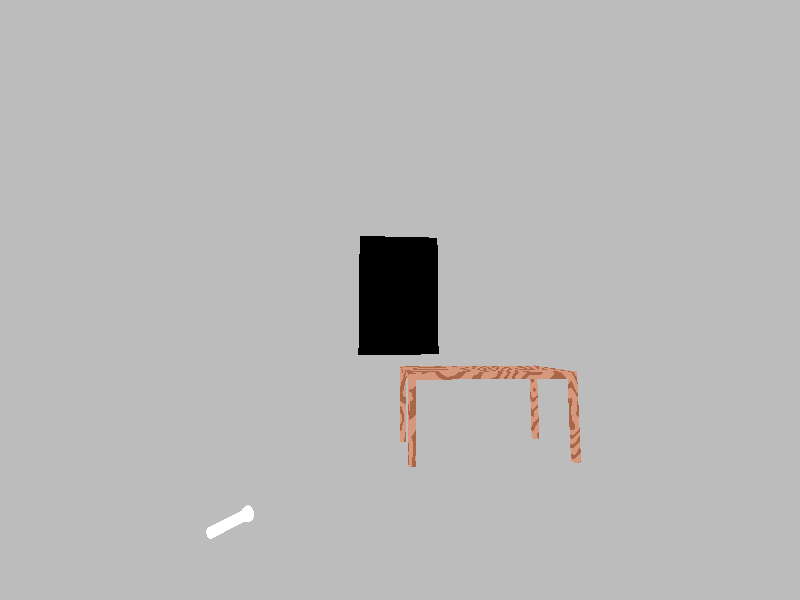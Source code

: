 #include "colors.inc" // Predifined colors.

// Global ambient light.
global_settings { ambient_light Gray05 }

// Camera declaration.
camera {
    location <-0.25, -0.3, -1.9> // Main camera location.
    //location <-5, 0, 5> // Helper outside camera location.
    angle 90 // Horizontal viewing angle, less than 180 degrees.
    look_at <0, 0, 1>
}

// Room box with the window.
difference {
    #local clr = Gray50;
    // Outer room box.
    box {
        <-1.1, -1.1, -2.1>, <1.1, 1.1, 1.1>
        pigment {
            color White
        }
    }
    // Inner room box to subtract.
    box {
        <-1, -1, -2>, <1, 1, 1>
        pigment {
            color clr
        }
    }
    // Window box to subtract.
    box {
        <-0.3, -0.4, 0.9>, <0.3, 0.5, 1.2>
        pigment {
            color clr
        }
    }    
}

// Table.
union {
    // Table cover.
    box {
        <-0.5, -0.02, -0.3>, <0.5, 0.02, 0.3>
        translate<0, 0.25, 0>
    }
    // Table leg template.
    #local table_leg = box {
        <-0.02, -0.25, -0.02>, <0.02, 0.25, 0.02>
    }
    // 4 legs.
    object {
        table_leg
        translate<-0.48, 0, -0.28>
    }
    object {
        table_leg
        translate<0.48, 0, -0.28>
    }
    object {
        table_leg
        translate<-0.48, 0, 0.28>
    }
    object {
        table_leg
        translate<0.48, 0, 0.28>
    }
    // Common texture of the table.
    pigment {
        wood
        frequency 10
        turbulence 0.1
    }
    // Moving table into position.
    translate<0.5, -0.75, 0.7>
}

// Flashlight.
union {
    // Flashlight cylinder.
    cylinder {
        <0, -0.075, 0>, <0, 0.075, 0>, 0.02
    }
    // Flashlight cone.
    difference {
        cone {
            <0, 0.1, 0>, 0.03, <0, 0.075, 0>, 0.02
        }
        cone {
            <0, 0.11, 0>, 0.028, <0, 0.074, 0>, 0.018
            pigment {
                color Black
            }
        }
    }
    // Light.
    light_source {
        <0, 0.075, 0>
        color rgb<0.5, 0.5, 0.3>
        spotlight
        radius 20
        falloff 30
        tightness 10
        point_at<0, 0.1, 0>
        looks_like {
            cone {
                <0, 0.025, 0>, 0.028, <0, 0, 0>, 0.018
            }
        }
    }
    pigment {
        color White
    }
    rotate<90, 0, 0>
    rotate<0, 30, 0>
    translate<-0.75, -1+0.028, -0.3>
}

// Moonlight.
light_source {
    <-60, 80, 100>
    color rgb<0.4, 0.4, 0.7>
    parallel
    point_at<0, 0, 0>
}

// Helper light source.
light_source {
    <0.9, 0, 0>
    #local clr = 0.01;
    color rgb<clr, clr, clr>
    fade_distance 0.3
    fade_power 0.01
}